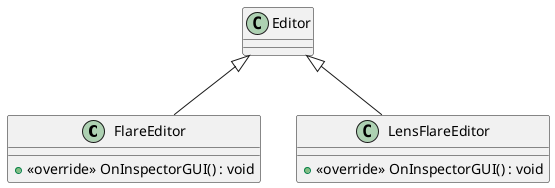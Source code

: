 @startuml
class FlareEditor {
    + <<override>> OnInspectorGUI() : void
}
class LensFlareEditor {
    + <<override>> OnInspectorGUI() : void
}
Editor <|-- FlareEditor
Editor <|-- LensFlareEditor
@enduml

